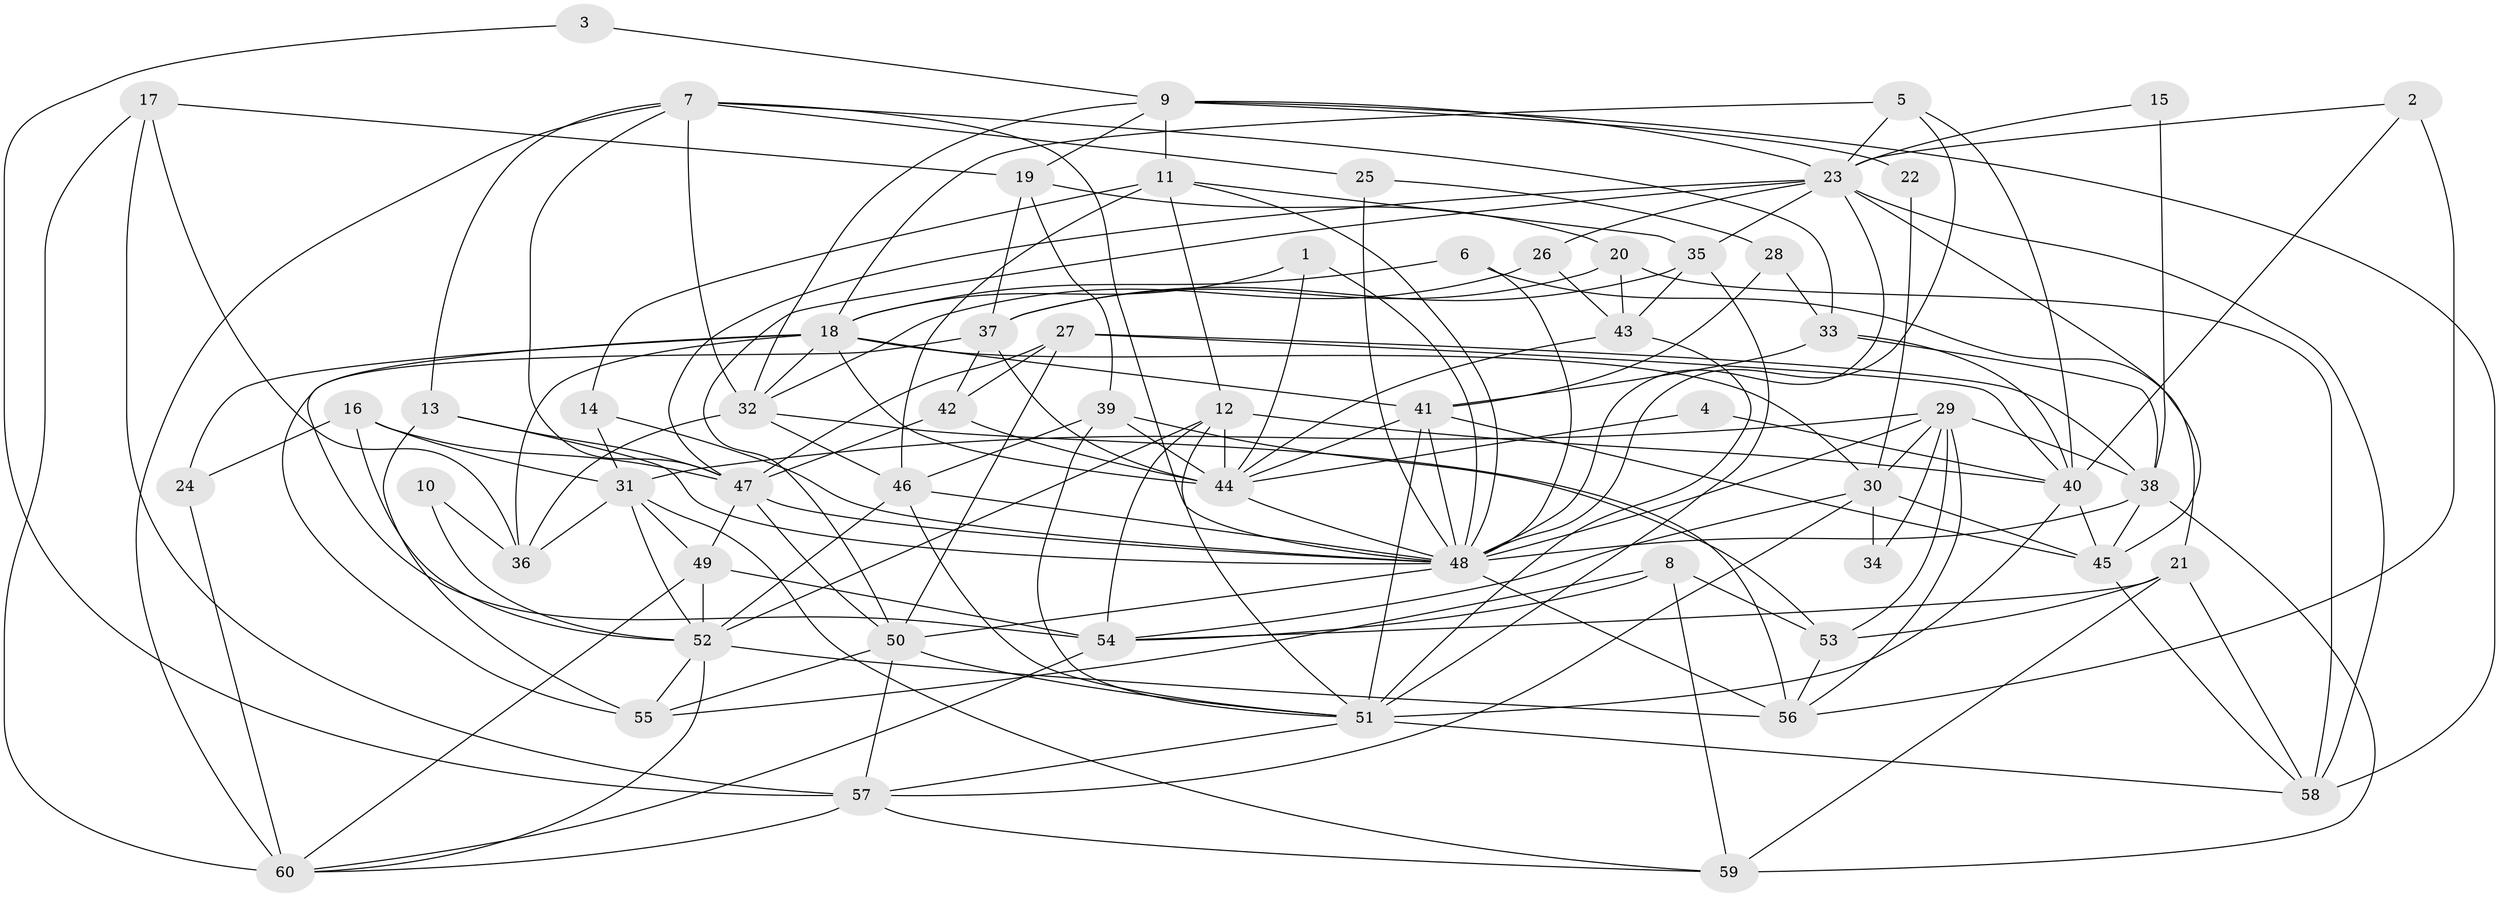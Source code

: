 // original degree distribution, {5: 0.15833333333333333, 4: 0.35, 7: 0.025, 2: 0.11666666666666667, 3: 0.25, 6: 0.08333333333333333, 10: 0.008333333333333333, 8: 0.008333333333333333}
// Generated by graph-tools (version 1.1) at 2025/26/03/09/25 03:26:22]
// undirected, 60 vertices, 167 edges
graph export_dot {
graph [start="1"]
  node [color=gray90,style=filled];
  1;
  2;
  3;
  4;
  5;
  6;
  7;
  8;
  9;
  10;
  11;
  12;
  13;
  14;
  15;
  16;
  17;
  18;
  19;
  20;
  21;
  22;
  23;
  24;
  25;
  26;
  27;
  28;
  29;
  30;
  31;
  32;
  33;
  34;
  35;
  36;
  37;
  38;
  39;
  40;
  41;
  42;
  43;
  44;
  45;
  46;
  47;
  48;
  49;
  50;
  51;
  52;
  53;
  54;
  55;
  56;
  57;
  58;
  59;
  60;
  1 -- 18 [weight=1.0];
  1 -- 44 [weight=1.0];
  1 -- 48 [weight=1.0];
  2 -- 23 [weight=1.0];
  2 -- 40 [weight=1.0];
  2 -- 56 [weight=1.0];
  3 -- 9 [weight=1.0];
  3 -- 57 [weight=1.0];
  4 -- 40 [weight=1.0];
  4 -- 44 [weight=1.0];
  5 -- 18 [weight=1.0];
  5 -- 23 [weight=1.0];
  5 -- 40 [weight=1.0];
  5 -- 48 [weight=1.0];
  6 -- 18 [weight=3.0];
  6 -- 21 [weight=1.0];
  6 -- 48 [weight=1.0];
  7 -- 13 [weight=1.0];
  7 -- 25 [weight=1.0];
  7 -- 32 [weight=1.0];
  7 -- 33 [weight=1.0];
  7 -- 47 [weight=1.0];
  7 -- 48 [weight=1.0];
  7 -- 60 [weight=1.0];
  8 -- 53 [weight=1.0];
  8 -- 54 [weight=1.0];
  8 -- 55 [weight=1.0];
  8 -- 59 [weight=1.0];
  9 -- 11 [weight=1.0];
  9 -- 19 [weight=1.0];
  9 -- 22 [weight=1.0];
  9 -- 23 [weight=1.0];
  9 -- 32 [weight=1.0];
  9 -- 58 [weight=1.0];
  10 -- 36 [weight=2.0];
  10 -- 52 [weight=1.0];
  11 -- 12 [weight=1.0];
  11 -- 14 [weight=1.0];
  11 -- 35 [weight=1.0];
  11 -- 46 [weight=1.0];
  11 -- 48 [weight=1.0];
  12 -- 40 [weight=1.0];
  12 -- 44 [weight=1.0];
  12 -- 51 [weight=1.0];
  12 -- 52 [weight=1.0];
  12 -- 54 [weight=1.0];
  13 -- 47 [weight=1.0];
  13 -- 48 [weight=1.0];
  13 -- 55 [weight=1.0];
  14 -- 31 [weight=1.0];
  14 -- 48 [weight=1.0];
  15 -- 23 [weight=1.0];
  15 -- 38 [weight=1.0];
  16 -- 24 [weight=1.0];
  16 -- 31 [weight=1.0];
  16 -- 47 [weight=1.0];
  16 -- 52 [weight=1.0];
  17 -- 19 [weight=1.0];
  17 -- 36 [weight=1.0];
  17 -- 57 [weight=1.0];
  17 -- 60 [weight=1.0];
  18 -- 24 [weight=1.0];
  18 -- 30 [weight=1.0];
  18 -- 32 [weight=1.0];
  18 -- 36 [weight=1.0];
  18 -- 41 [weight=1.0];
  18 -- 44 [weight=1.0];
  18 -- 54 [weight=1.0];
  19 -- 20 [weight=1.0];
  19 -- 37 [weight=1.0];
  19 -- 39 [weight=1.0];
  20 -- 37 [weight=1.0];
  20 -- 43 [weight=1.0];
  20 -- 58 [weight=1.0];
  21 -- 53 [weight=1.0];
  21 -- 54 [weight=1.0];
  21 -- 58 [weight=1.0];
  21 -- 59 [weight=1.0];
  22 -- 30 [weight=1.0];
  23 -- 26 [weight=1.0];
  23 -- 35 [weight=1.0];
  23 -- 45 [weight=1.0];
  23 -- 47 [weight=1.0];
  23 -- 48 [weight=1.0];
  23 -- 50 [weight=1.0];
  23 -- 58 [weight=1.0];
  24 -- 60 [weight=1.0];
  25 -- 28 [weight=1.0];
  25 -- 48 [weight=1.0];
  26 -- 32 [weight=1.0];
  26 -- 43 [weight=1.0];
  27 -- 38 [weight=1.0];
  27 -- 40 [weight=1.0];
  27 -- 42 [weight=1.0];
  27 -- 47 [weight=1.0];
  27 -- 50 [weight=2.0];
  28 -- 33 [weight=1.0];
  28 -- 41 [weight=1.0];
  29 -- 30 [weight=1.0];
  29 -- 31 [weight=1.0];
  29 -- 34 [weight=1.0];
  29 -- 38 [weight=1.0];
  29 -- 48 [weight=1.0];
  29 -- 53 [weight=1.0];
  29 -- 56 [weight=1.0];
  30 -- 34 [weight=1.0];
  30 -- 45 [weight=1.0];
  30 -- 54 [weight=1.0];
  30 -- 57 [weight=1.0];
  31 -- 36 [weight=1.0];
  31 -- 49 [weight=1.0];
  31 -- 52 [weight=1.0];
  31 -- 59 [weight=1.0];
  32 -- 36 [weight=1.0];
  32 -- 46 [weight=1.0];
  32 -- 56 [weight=1.0];
  33 -- 38 [weight=1.0];
  33 -- 40 [weight=1.0];
  33 -- 41 [weight=1.0];
  35 -- 37 [weight=1.0];
  35 -- 43 [weight=1.0];
  35 -- 51 [weight=2.0];
  37 -- 42 [weight=1.0];
  37 -- 44 [weight=1.0];
  37 -- 55 [weight=1.0];
  38 -- 45 [weight=2.0];
  38 -- 48 [weight=2.0];
  38 -- 59 [weight=1.0];
  39 -- 44 [weight=1.0];
  39 -- 46 [weight=1.0];
  39 -- 51 [weight=1.0];
  39 -- 53 [weight=1.0];
  40 -- 45 [weight=1.0];
  40 -- 51 [weight=1.0];
  41 -- 44 [weight=1.0];
  41 -- 45 [weight=1.0];
  41 -- 48 [weight=1.0];
  41 -- 51 [weight=1.0];
  42 -- 44 [weight=1.0];
  42 -- 47 [weight=1.0];
  43 -- 44 [weight=1.0];
  43 -- 51 [weight=1.0];
  44 -- 48 [weight=1.0];
  45 -- 58 [weight=1.0];
  46 -- 48 [weight=1.0];
  46 -- 51 [weight=1.0];
  46 -- 52 [weight=1.0];
  47 -- 48 [weight=1.0];
  47 -- 49 [weight=2.0];
  47 -- 50 [weight=1.0];
  48 -- 50 [weight=1.0];
  48 -- 56 [weight=1.0];
  49 -- 52 [weight=1.0];
  49 -- 54 [weight=1.0];
  49 -- 60 [weight=1.0];
  50 -- 51 [weight=1.0];
  50 -- 55 [weight=1.0];
  50 -- 57 [weight=1.0];
  51 -- 57 [weight=1.0];
  51 -- 58 [weight=1.0];
  52 -- 55 [weight=1.0];
  52 -- 56 [weight=2.0];
  52 -- 60 [weight=1.0];
  53 -- 56 [weight=1.0];
  54 -- 60 [weight=1.0];
  57 -- 59 [weight=1.0];
  57 -- 60 [weight=1.0];
}
